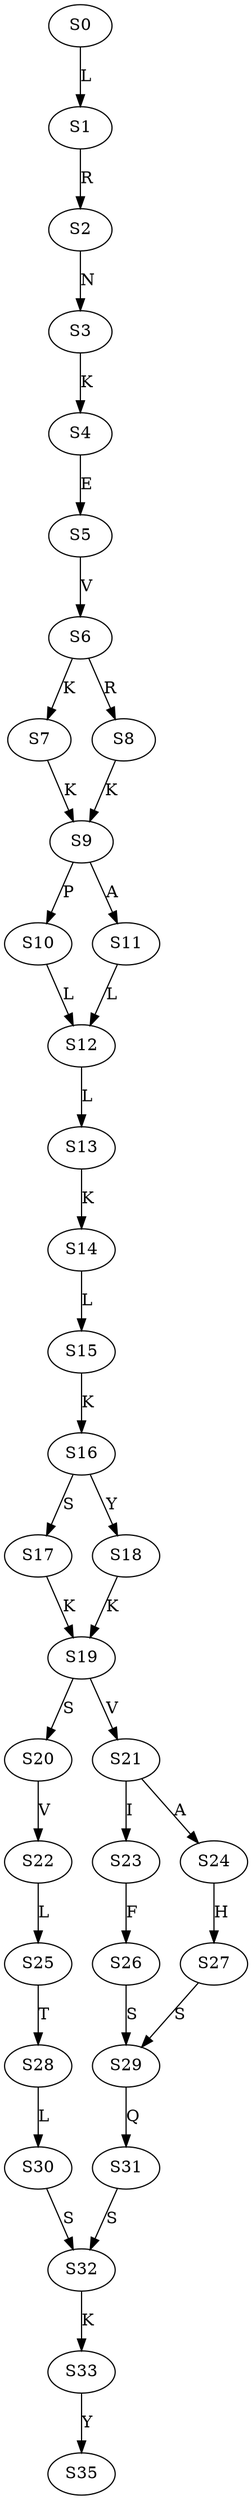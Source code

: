 strict digraph  {
	S0 -> S1 [ label = L ];
	S1 -> S2 [ label = R ];
	S2 -> S3 [ label = N ];
	S3 -> S4 [ label = K ];
	S4 -> S5 [ label = E ];
	S5 -> S6 [ label = V ];
	S6 -> S7 [ label = K ];
	S6 -> S8 [ label = R ];
	S7 -> S9 [ label = K ];
	S8 -> S9 [ label = K ];
	S9 -> S10 [ label = P ];
	S9 -> S11 [ label = A ];
	S10 -> S12 [ label = L ];
	S11 -> S12 [ label = L ];
	S12 -> S13 [ label = L ];
	S13 -> S14 [ label = K ];
	S14 -> S15 [ label = L ];
	S15 -> S16 [ label = K ];
	S16 -> S17 [ label = S ];
	S16 -> S18 [ label = Y ];
	S17 -> S19 [ label = K ];
	S18 -> S19 [ label = K ];
	S19 -> S20 [ label = S ];
	S19 -> S21 [ label = V ];
	S20 -> S22 [ label = V ];
	S21 -> S23 [ label = I ];
	S21 -> S24 [ label = A ];
	S22 -> S25 [ label = L ];
	S23 -> S26 [ label = F ];
	S24 -> S27 [ label = H ];
	S25 -> S28 [ label = T ];
	S26 -> S29 [ label = S ];
	S27 -> S29 [ label = S ];
	S28 -> S30 [ label = L ];
	S29 -> S31 [ label = Q ];
	S30 -> S32 [ label = S ];
	S31 -> S32 [ label = S ];
	S32 -> S33 [ label = K ];
	S33 -> S35 [ label = Y ];
}
